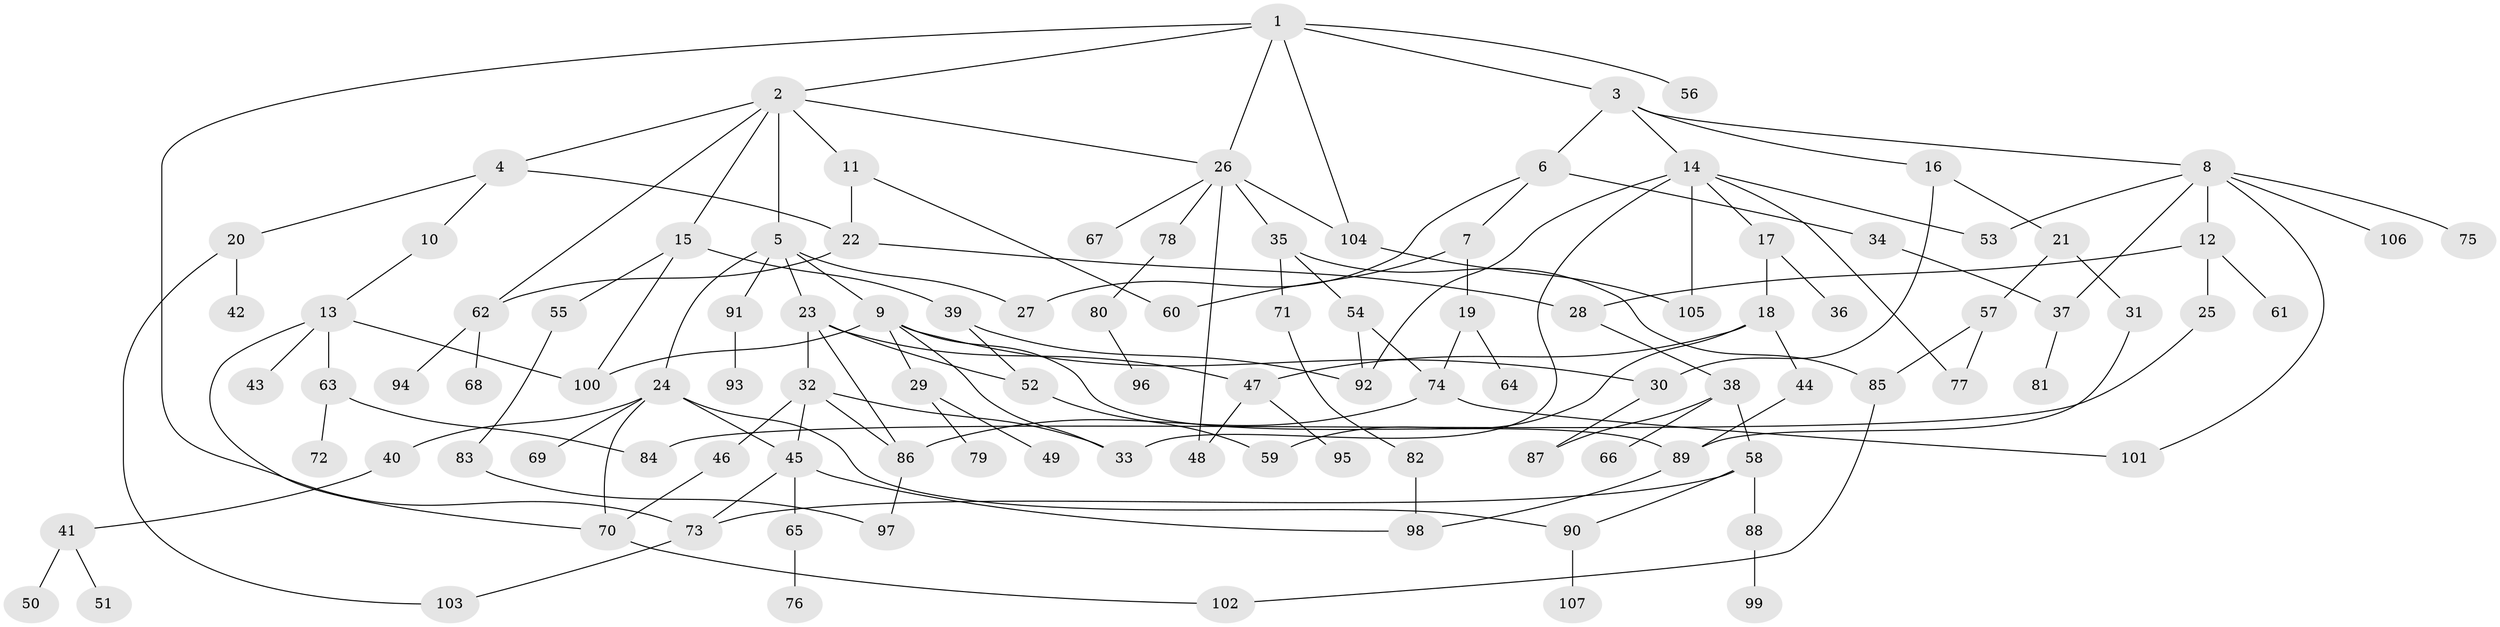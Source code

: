 // Generated by graph-tools (version 1.1) at 2025/01/03/09/25 03:01:10]
// undirected, 107 vertices, 148 edges
graph export_dot {
graph [start="1"]
  node [color=gray90,style=filled];
  1;
  2;
  3;
  4;
  5;
  6;
  7;
  8;
  9;
  10;
  11;
  12;
  13;
  14;
  15;
  16;
  17;
  18;
  19;
  20;
  21;
  22;
  23;
  24;
  25;
  26;
  27;
  28;
  29;
  30;
  31;
  32;
  33;
  34;
  35;
  36;
  37;
  38;
  39;
  40;
  41;
  42;
  43;
  44;
  45;
  46;
  47;
  48;
  49;
  50;
  51;
  52;
  53;
  54;
  55;
  56;
  57;
  58;
  59;
  60;
  61;
  62;
  63;
  64;
  65;
  66;
  67;
  68;
  69;
  70;
  71;
  72;
  73;
  74;
  75;
  76;
  77;
  78;
  79;
  80;
  81;
  82;
  83;
  84;
  85;
  86;
  87;
  88;
  89;
  90;
  91;
  92;
  93;
  94;
  95;
  96;
  97;
  98;
  99;
  100;
  101;
  102;
  103;
  104;
  105;
  106;
  107;
  1 -- 2;
  1 -- 3;
  1 -- 26;
  1 -- 56;
  1 -- 73;
  1 -- 104;
  2 -- 4;
  2 -- 5;
  2 -- 11;
  2 -- 15;
  2 -- 62;
  2 -- 26;
  3 -- 6;
  3 -- 8;
  3 -- 14;
  3 -- 16;
  4 -- 10;
  4 -- 20;
  4 -- 22;
  5 -- 9;
  5 -- 23;
  5 -- 24;
  5 -- 91;
  5 -- 27;
  6 -- 7;
  6 -- 27;
  6 -- 34;
  7 -- 19;
  7 -- 60;
  8 -- 12;
  8 -- 37;
  8 -- 75;
  8 -- 101;
  8 -- 106;
  8 -- 53;
  9 -- 29;
  9 -- 30;
  9 -- 33;
  9 -- 89;
  9 -- 100;
  10 -- 13;
  11 -- 60;
  11 -- 22;
  12 -- 25;
  12 -- 28;
  12 -- 61;
  13 -- 43;
  13 -- 63;
  13 -- 100;
  13 -- 70;
  14 -- 17;
  14 -- 53;
  14 -- 77;
  14 -- 92;
  14 -- 105;
  14 -- 33;
  15 -- 39;
  15 -- 55;
  15 -- 100;
  16 -- 21;
  16 -- 30;
  17 -- 18;
  17 -- 36;
  18 -- 44;
  18 -- 47;
  18 -- 59;
  19 -- 64;
  19 -- 74;
  20 -- 42;
  20 -- 103;
  21 -- 31;
  21 -- 57;
  22 -- 28;
  22 -- 62;
  23 -- 32;
  23 -- 47;
  23 -- 52;
  23 -- 86;
  24 -- 40;
  24 -- 45;
  24 -- 69;
  24 -- 70;
  24 -- 90;
  25 -- 84;
  26 -- 35;
  26 -- 67;
  26 -- 78;
  26 -- 104;
  26 -- 48;
  28 -- 38;
  29 -- 49;
  29 -- 79;
  30 -- 87;
  31 -- 89;
  32 -- 46;
  32 -- 86;
  32 -- 45;
  32 -- 33;
  34 -- 37;
  35 -- 54;
  35 -- 71;
  35 -- 85;
  37 -- 81;
  38 -- 58;
  38 -- 66;
  38 -- 87;
  39 -- 52;
  39 -- 92;
  40 -- 41;
  41 -- 50;
  41 -- 51;
  44 -- 89;
  45 -- 65;
  45 -- 98;
  45 -- 73;
  46 -- 70;
  47 -- 48;
  47 -- 95;
  52 -- 59;
  54 -- 74;
  54 -- 92;
  55 -- 83;
  57 -- 77;
  57 -- 85;
  58 -- 73;
  58 -- 88;
  58 -- 90;
  62 -- 68;
  62 -- 94;
  63 -- 72;
  63 -- 84;
  65 -- 76;
  70 -- 102;
  71 -- 82;
  73 -- 103;
  74 -- 86;
  74 -- 101;
  78 -- 80;
  80 -- 96;
  82 -- 98;
  83 -- 97;
  85 -- 102;
  86 -- 97;
  88 -- 99;
  89 -- 98;
  90 -- 107;
  91 -- 93;
  104 -- 105;
}

